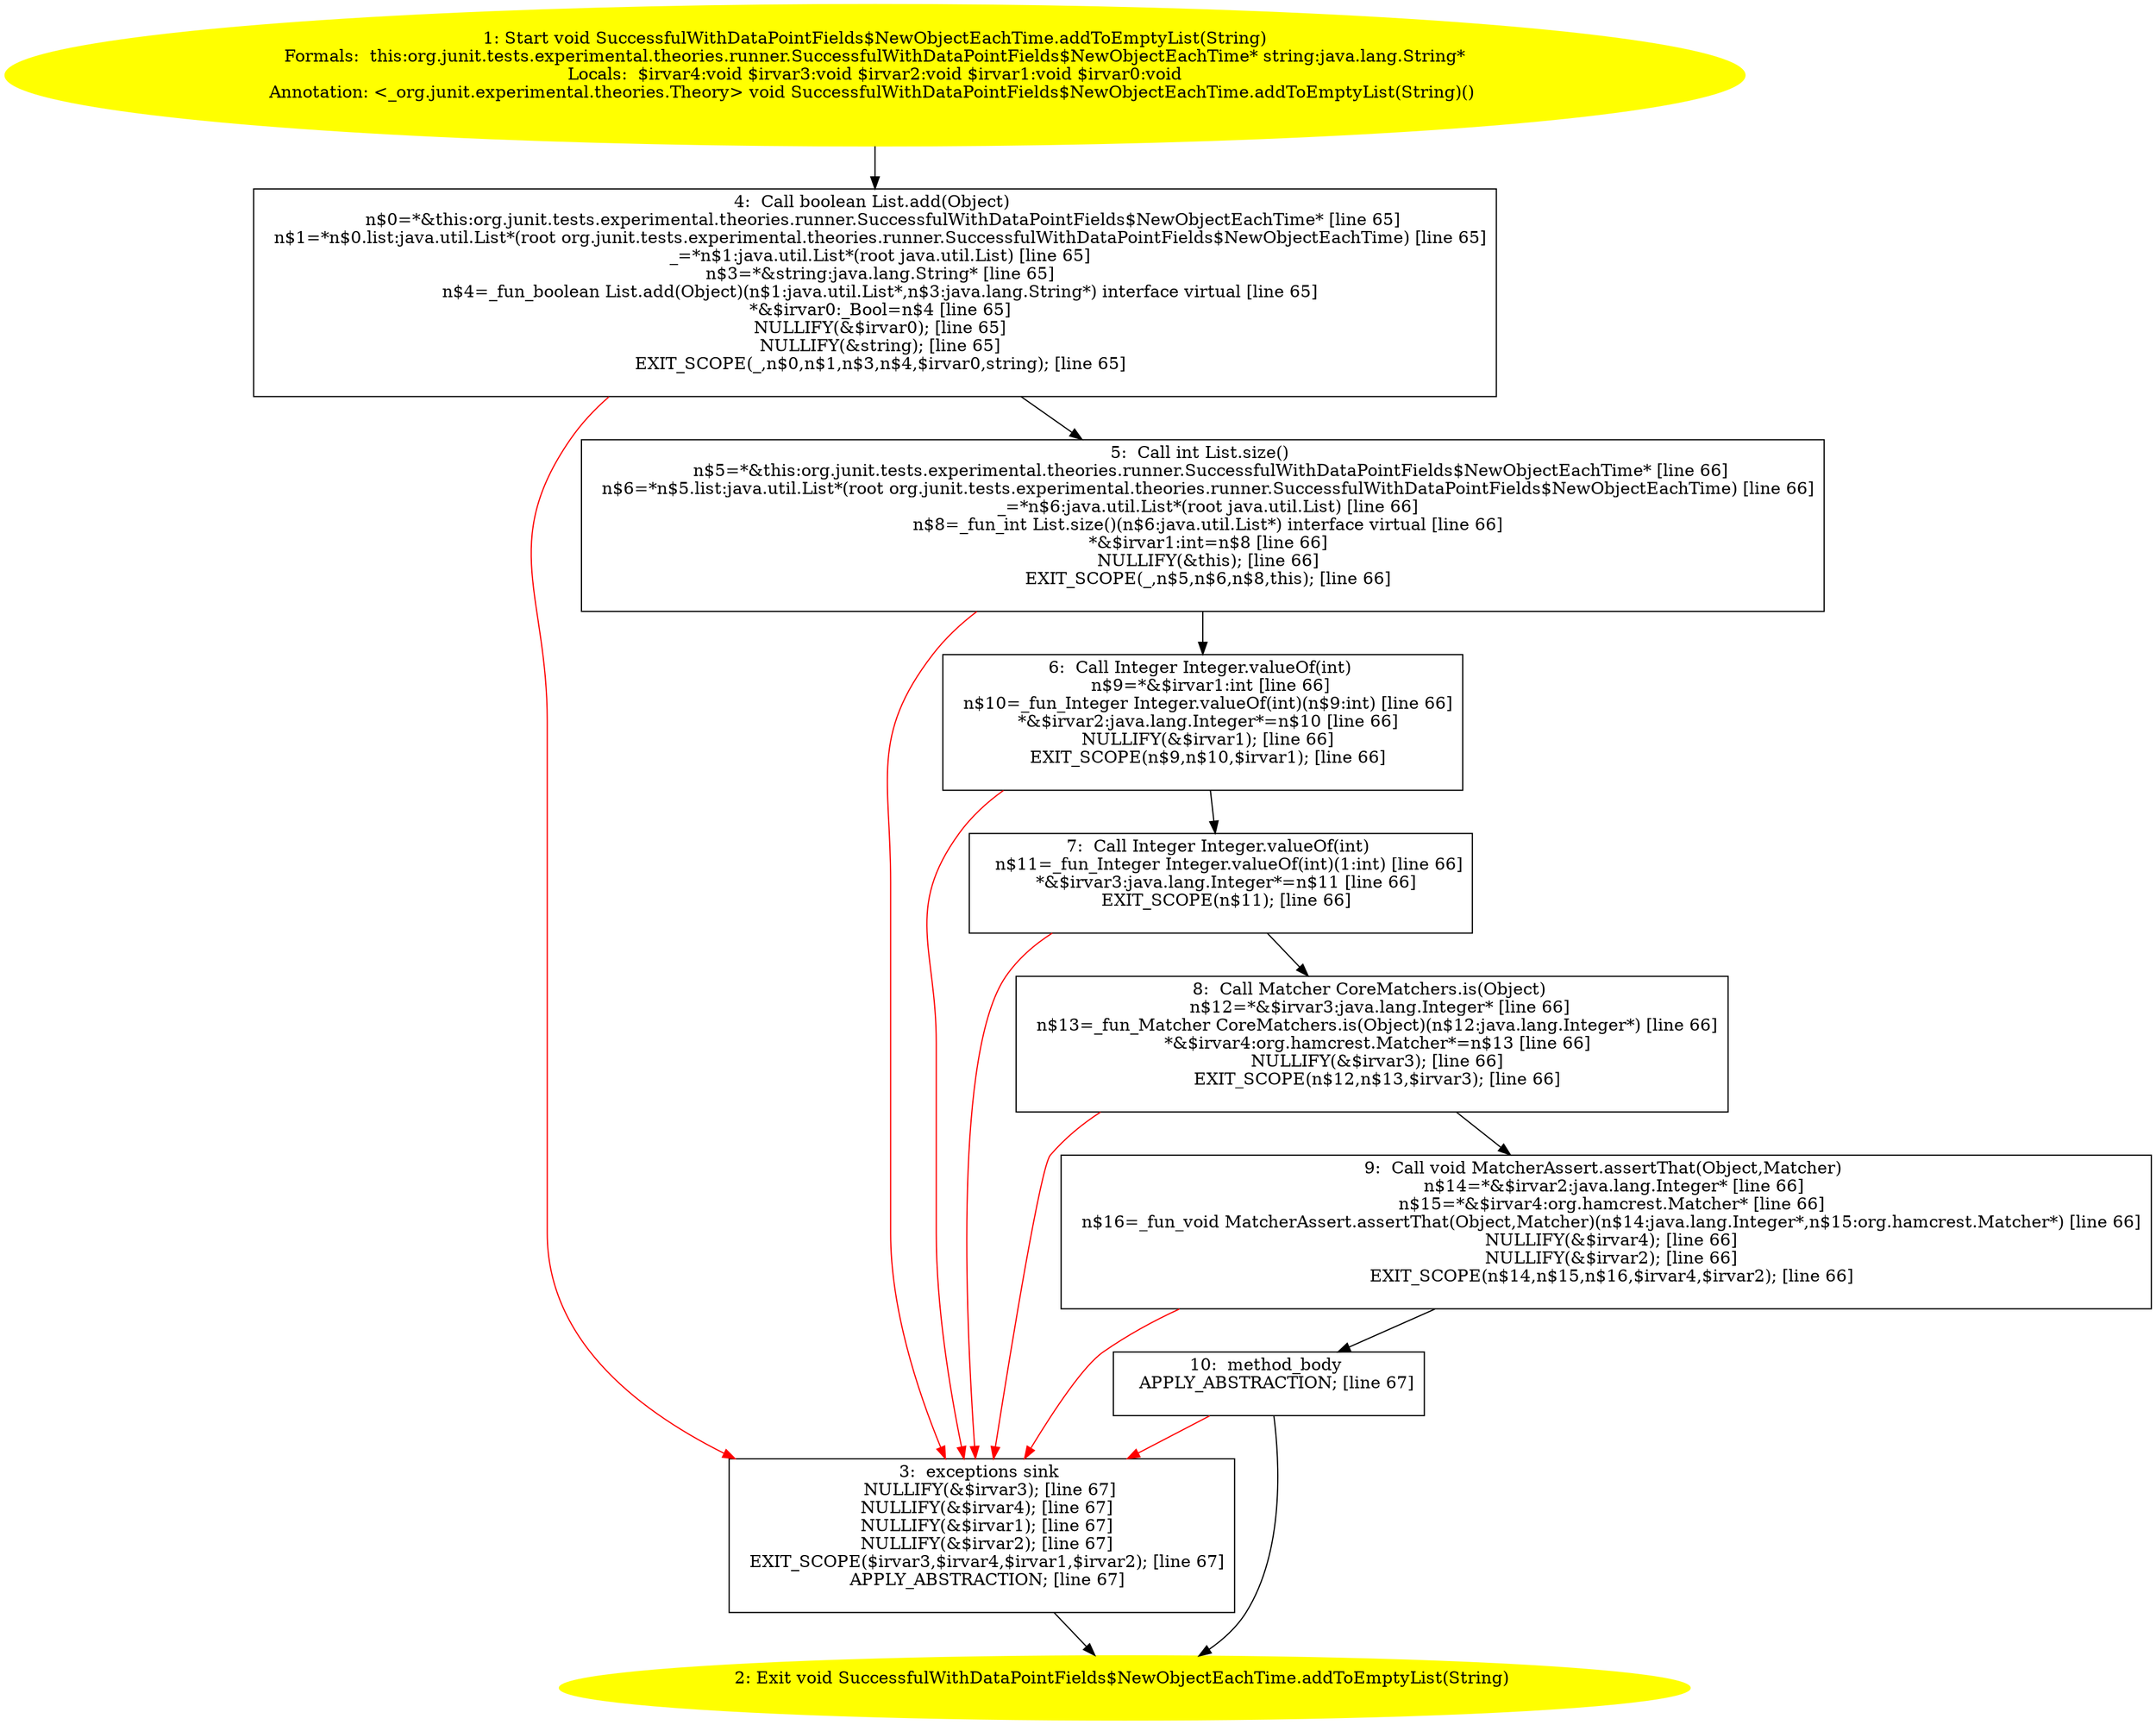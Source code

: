 /* @generated */
digraph cfg {
"org.junit.tests.experimental.theories.runner.SuccessfulWithDataPointFields$NewObjectEachTime.addToEm.d93c1c23b89e0ce710122c554330c493_1" [label="1: Start void SuccessfulWithDataPointFields$NewObjectEachTime.addToEmptyList(String)\nFormals:  this:org.junit.tests.experimental.theories.runner.SuccessfulWithDataPointFields$NewObjectEachTime* string:java.lang.String*\nLocals:  $irvar4:void $irvar3:void $irvar2:void $irvar1:void $irvar0:void\nAnnotation: <_org.junit.experimental.theories.Theory> void SuccessfulWithDataPointFields$NewObjectEachTime.addToEmptyList(String)() \n  " color=yellow style=filled]
	

	 "org.junit.tests.experimental.theories.runner.SuccessfulWithDataPointFields$NewObjectEachTime.addToEm.d93c1c23b89e0ce710122c554330c493_1" -> "org.junit.tests.experimental.theories.runner.SuccessfulWithDataPointFields$NewObjectEachTime.addToEm.d93c1c23b89e0ce710122c554330c493_4" ;
"org.junit.tests.experimental.theories.runner.SuccessfulWithDataPointFields$NewObjectEachTime.addToEm.d93c1c23b89e0ce710122c554330c493_2" [label="2: Exit void SuccessfulWithDataPointFields$NewObjectEachTime.addToEmptyList(String) \n  " color=yellow style=filled]
	

"org.junit.tests.experimental.theories.runner.SuccessfulWithDataPointFields$NewObjectEachTime.addToEm.d93c1c23b89e0ce710122c554330c493_3" [label="3:  exceptions sink \n   NULLIFY(&$irvar3); [line 67]\n  NULLIFY(&$irvar4); [line 67]\n  NULLIFY(&$irvar1); [line 67]\n  NULLIFY(&$irvar2); [line 67]\n  EXIT_SCOPE($irvar3,$irvar4,$irvar1,$irvar2); [line 67]\n  APPLY_ABSTRACTION; [line 67]\n " shape="box"]
	

	 "org.junit.tests.experimental.theories.runner.SuccessfulWithDataPointFields$NewObjectEachTime.addToEm.d93c1c23b89e0ce710122c554330c493_3" -> "org.junit.tests.experimental.theories.runner.SuccessfulWithDataPointFields$NewObjectEachTime.addToEm.d93c1c23b89e0ce710122c554330c493_2" ;
"org.junit.tests.experimental.theories.runner.SuccessfulWithDataPointFields$NewObjectEachTime.addToEm.d93c1c23b89e0ce710122c554330c493_4" [label="4:  Call boolean List.add(Object) \n   n$0=*&this:org.junit.tests.experimental.theories.runner.SuccessfulWithDataPointFields$NewObjectEachTime* [line 65]\n  n$1=*n$0.list:java.util.List*(root org.junit.tests.experimental.theories.runner.SuccessfulWithDataPointFields$NewObjectEachTime) [line 65]\n  _=*n$1:java.util.List*(root java.util.List) [line 65]\n  n$3=*&string:java.lang.String* [line 65]\n  n$4=_fun_boolean List.add(Object)(n$1:java.util.List*,n$3:java.lang.String*) interface virtual [line 65]\n  *&$irvar0:_Bool=n$4 [line 65]\n  NULLIFY(&$irvar0); [line 65]\n  NULLIFY(&string); [line 65]\n  EXIT_SCOPE(_,n$0,n$1,n$3,n$4,$irvar0,string); [line 65]\n " shape="box"]
	

	 "org.junit.tests.experimental.theories.runner.SuccessfulWithDataPointFields$NewObjectEachTime.addToEm.d93c1c23b89e0ce710122c554330c493_4" -> "org.junit.tests.experimental.theories.runner.SuccessfulWithDataPointFields$NewObjectEachTime.addToEm.d93c1c23b89e0ce710122c554330c493_5" ;
	 "org.junit.tests.experimental.theories.runner.SuccessfulWithDataPointFields$NewObjectEachTime.addToEm.d93c1c23b89e0ce710122c554330c493_4" -> "org.junit.tests.experimental.theories.runner.SuccessfulWithDataPointFields$NewObjectEachTime.addToEm.d93c1c23b89e0ce710122c554330c493_3" [color="red" ];
"org.junit.tests.experimental.theories.runner.SuccessfulWithDataPointFields$NewObjectEachTime.addToEm.d93c1c23b89e0ce710122c554330c493_5" [label="5:  Call int List.size() \n   n$5=*&this:org.junit.tests.experimental.theories.runner.SuccessfulWithDataPointFields$NewObjectEachTime* [line 66]\n  n$6=*n$5.list:java.util.List*(root org.junit.tests.experimental.theories.runner.SuccessfulWithDataPointFields$NewObjectEachTime) [line 66]\n  _=*n$6:java.util.List*(root java.util.List) [line 66]\n  n$8=_fun_int List.size()(n$6:java.util.List*) interface virtual [line 66]\n  *&$irvar1:int=n$8 [line 66]\n  NULLIFY(&this); [line 66]\n  EXIT_SCOPE(_,n$5,n$6,n$8,this); [line 66]\n " shape="box"]
	

	 "org.junit.tests.experimental.theories.runner.SuccessfulWithDataPointFields$NewObjectEachTime.addToEm.d93c1c23b89e0ce710122c554330c493_5" -> "org.junit.tests.experimental.theories.runner.SuccessfulWithDataPointFields$NewObjectEachTime.addToEm.d93c1c23b89e0ce710122c554330c493_6" ;
	 "org.junit.tests.experimental.theories.runner.SuccessfulWithDataPointFields$NewObjectEachTime.addToEm.d93c1c23b89e0ce710122c554330c493_5" -> "org.junit.tests.experimental.theories.runner.SuccessfulWithDataPointFields$NewObjectEachTime.addToEm.d93c1c23b89e0ce710122c554330c493_3" [color="red" ];
"org.junit.tests.experimental.theories.runner.SuccessfulWithDataPointFields$NewObjectEachTime.addToEm.d93c1c23b89e0ce710122c554330c493_6" [label="6:  Call Integer Integer.valueOf(int) \n   n$9=*&$irvar1:int [line 66]\n  n$10=_fun_Integer Integer.valueOf(int)(n$9:int) [line 66]\n  *&$irvar2:java.lang.Integer*=n$10 [line 66]\n  NULLIFY(&$irvar1); [line 66]\n  EXIT_SCOPE(n$9,n$10,$irvar1); [line 66]\n " shape="box"]
	

	 "org.junit.tests.experimental.theories.runner.SuccessfulWithDataPointFields$NewObjectEachTime.addToEm.d93c1c23b89e0ce710122c554330c493_6" -> "org.junit.tests.experimental.theories.runner.SuccessfulWithDataPointFields$NewObjectEachTime.addToEm.d93c1c23b89e0ce710122c554330c493_7" ;
	 "org.junit.tests.experimental.theories.runner.SuccessfulWithDataPointFields$NewObjectEachTime.addToEm.d93c1c23b89e0ce710122c554330c493_6" -> "org.junit.tests.experimental.theories.runner.SuccessfulWithDataPointFields$NewObjectEachTime.addToEm.d93c1c23b89e0ce710122c554330c493_3" [color="red" ];
"org.junit.tests.experimental.theories.runner.SuccessfulWithDataPointFields$NewObjectEachTime.addToEm.d93c1c23b89e0ce710122c554330c493_7" [label="7:  Call Integer Integer.valueOf(int) \n   n$11=_fun_Integer Integer.valueOf(int)(1:int) [line 66]\n  *&$irvar3:java.lang.Integer*=n$11 [line 66]\n  EXIT_SCOPE(n$11); [line 66]\n " shape="box"]
	

	 "org.junit.tests.experimental.theories.runner.SuccessfulWithDataPointFields$NewObjectEachTime.addToEm.d93c1c23b89e0ce710122c554330c493_7" -> "org.junit.tests.experimental.theories.runner.SuccessfulWithDataPointFields$NewObjectEachTime.addToEm.d93c1c23b89e0ce710122c554330c493_8" ;
	 "org.junit.tests.experimental.theories.runner.SuccessfulWithDataPointFields$NewObjectEachTime.addToEm.d93c1c23b89e0ce710122c554330c493_7" -> "org.junit.tests.experimental.theories.runner.SuccessfulWithDataPointFields$NewObjectEachTime.addToEm.d93c1c23b89e0ce710122c554330c493_3" [color="red" ];
"org.junit.tests.experimental.theories.runner.SuccessfulWithDataPointFields$NewObjectEachTime.addToEm.d93c1c23b89e0ce710122c554330c493_8" [label="8:  Call Matcher CoreMatchers.is(Object) \n   n$12=*&$irvar3:java.lang.Integer* [line 66]\n  n$13=_fun_Matcher CoreMatchers.is(Object)(n$12:java.lang.Integer*) [line 66]\n  *&$irvar4:org.hamcrest.Matcher*=n$13 [line 66]\n  NULLIFY(&$irvar3); [line 66]\n  EXIT_SCOPE(n$12,n$13,$irvar3); [line 66]\n " shape="box"]
	

	 "org.junit.tests.experimental.theories.runner.SuccessfulWithDataPointFields$NewObjectEachTime.addToEm.d93c1c23b89e0ce710122c554330c493_8" -> "org.junit.tests.experimental.theories.runner.SuccessfulWithDataPointFields$NewObjectEachTime.addToEm.d93c1c23b89e0ce710122c554330c493_9" ;
	 "org.junit.tests.experimental.theories.runner.SuccessfulWithDataPointFields$NewObjectEachTime.addToEm.d93c1c23b89e0ce710122c554330c493_8" -> "org.junit.tests.experimental.theories.runner.SuccessfulWithDataPointFields$NewObjectEachTime.addToEm.d93c1c23b89e0ce710122c554330c493_3" [color="red" ];
"org.junit.tests.experimental.theories.runner.SuccessfulWithDataPointFields$NewObjectEachTime.addToEm.d93c1c23b89e0ce710122c554330c493_9" [label="9:  Call void MatcherAssert.assertThat(Object,Matcher) \n   n$14=*&$irvar2:java.lang.Integer* [line 66]\n  n$15=*&$irvar4:org.hamcrest.Matcher* [line 66]\n  n$16=_fun_void MatcherAssert.assertThat(Object,Matcher)(n$14:java.lang.Integer*,n$15:org.hamcrest.Matcher*) [line 66]\n  NULLIFY(&$irvar4); [line 66]\n  NULLIFY(&$irvar2); [line 66]\n  EXIT_SCOPE(n$14,n$15,n$16,$irvar4,$irvar2); [line 66]\n " shape="box"]
	

	 "org.junit.tests.experimental.theories.runner.SuccessfulWithDataPointFields$NewObjectEachTime.addToEm.d93c1c23b89e0ce710122c554330c493_9" -> "org.junit.tests.experimental.theories.runner.SuccessfulWithDataPointFields$NewObjectEachTime.addToEm.d93c1c23b89e0ce710122c554330c493_10" ;
	 "org.junit.tests.experimental.theories.runner.SuccessfulWithDataPointFields$NewObjectEachTime.addToEm.d93c1c23b89e0ce710122c554330c493_9" -> "org.junit.tests.experimental.theories.runner.SuccessfulWithDataPointFields$NewObjectEachTime.addToEm.d93c1c23b89e0ce710122c554330c493_3" [color="red" ];
"org.junit.tests.experimental.theories.runner.SuccessfulWithDataPointFields$NewObjectEachTime.addToEm.d93c1c23b89e0ce710122c554330c493_10" [label="10:  method_body \n   APPLY_ABSTRACTION; [line 67]\n " shape="box"]
	

	 "org.junit.tests.experimental.theories.runner.SuccessfulWithDataPointFields$NewObjectEachTime.addToEm.d93c1c23b89e0ce710122c554330c493_10" -> "org.junit.tests.experimental.theories.runner.SuccessfulWithDataPointFields$NewObjectEachTime.addToEm.d93c1c23b89e0ce710122c554330c493_2" ;
	 "org.junit.tests.experimental.theories.runner.SuccessfulWithDataPointFields$NewObjectEachTime.addToEm.d93c1c23b89e0ce710122c554330c493_10" -> "org.junit.tests.experimental.theories.runner.SuccessfulWithDataPointFields$NewObjectEachTime.addToEm.d93c1c23b89e0ce710122c554330c493_3" [color="red" ];
}
